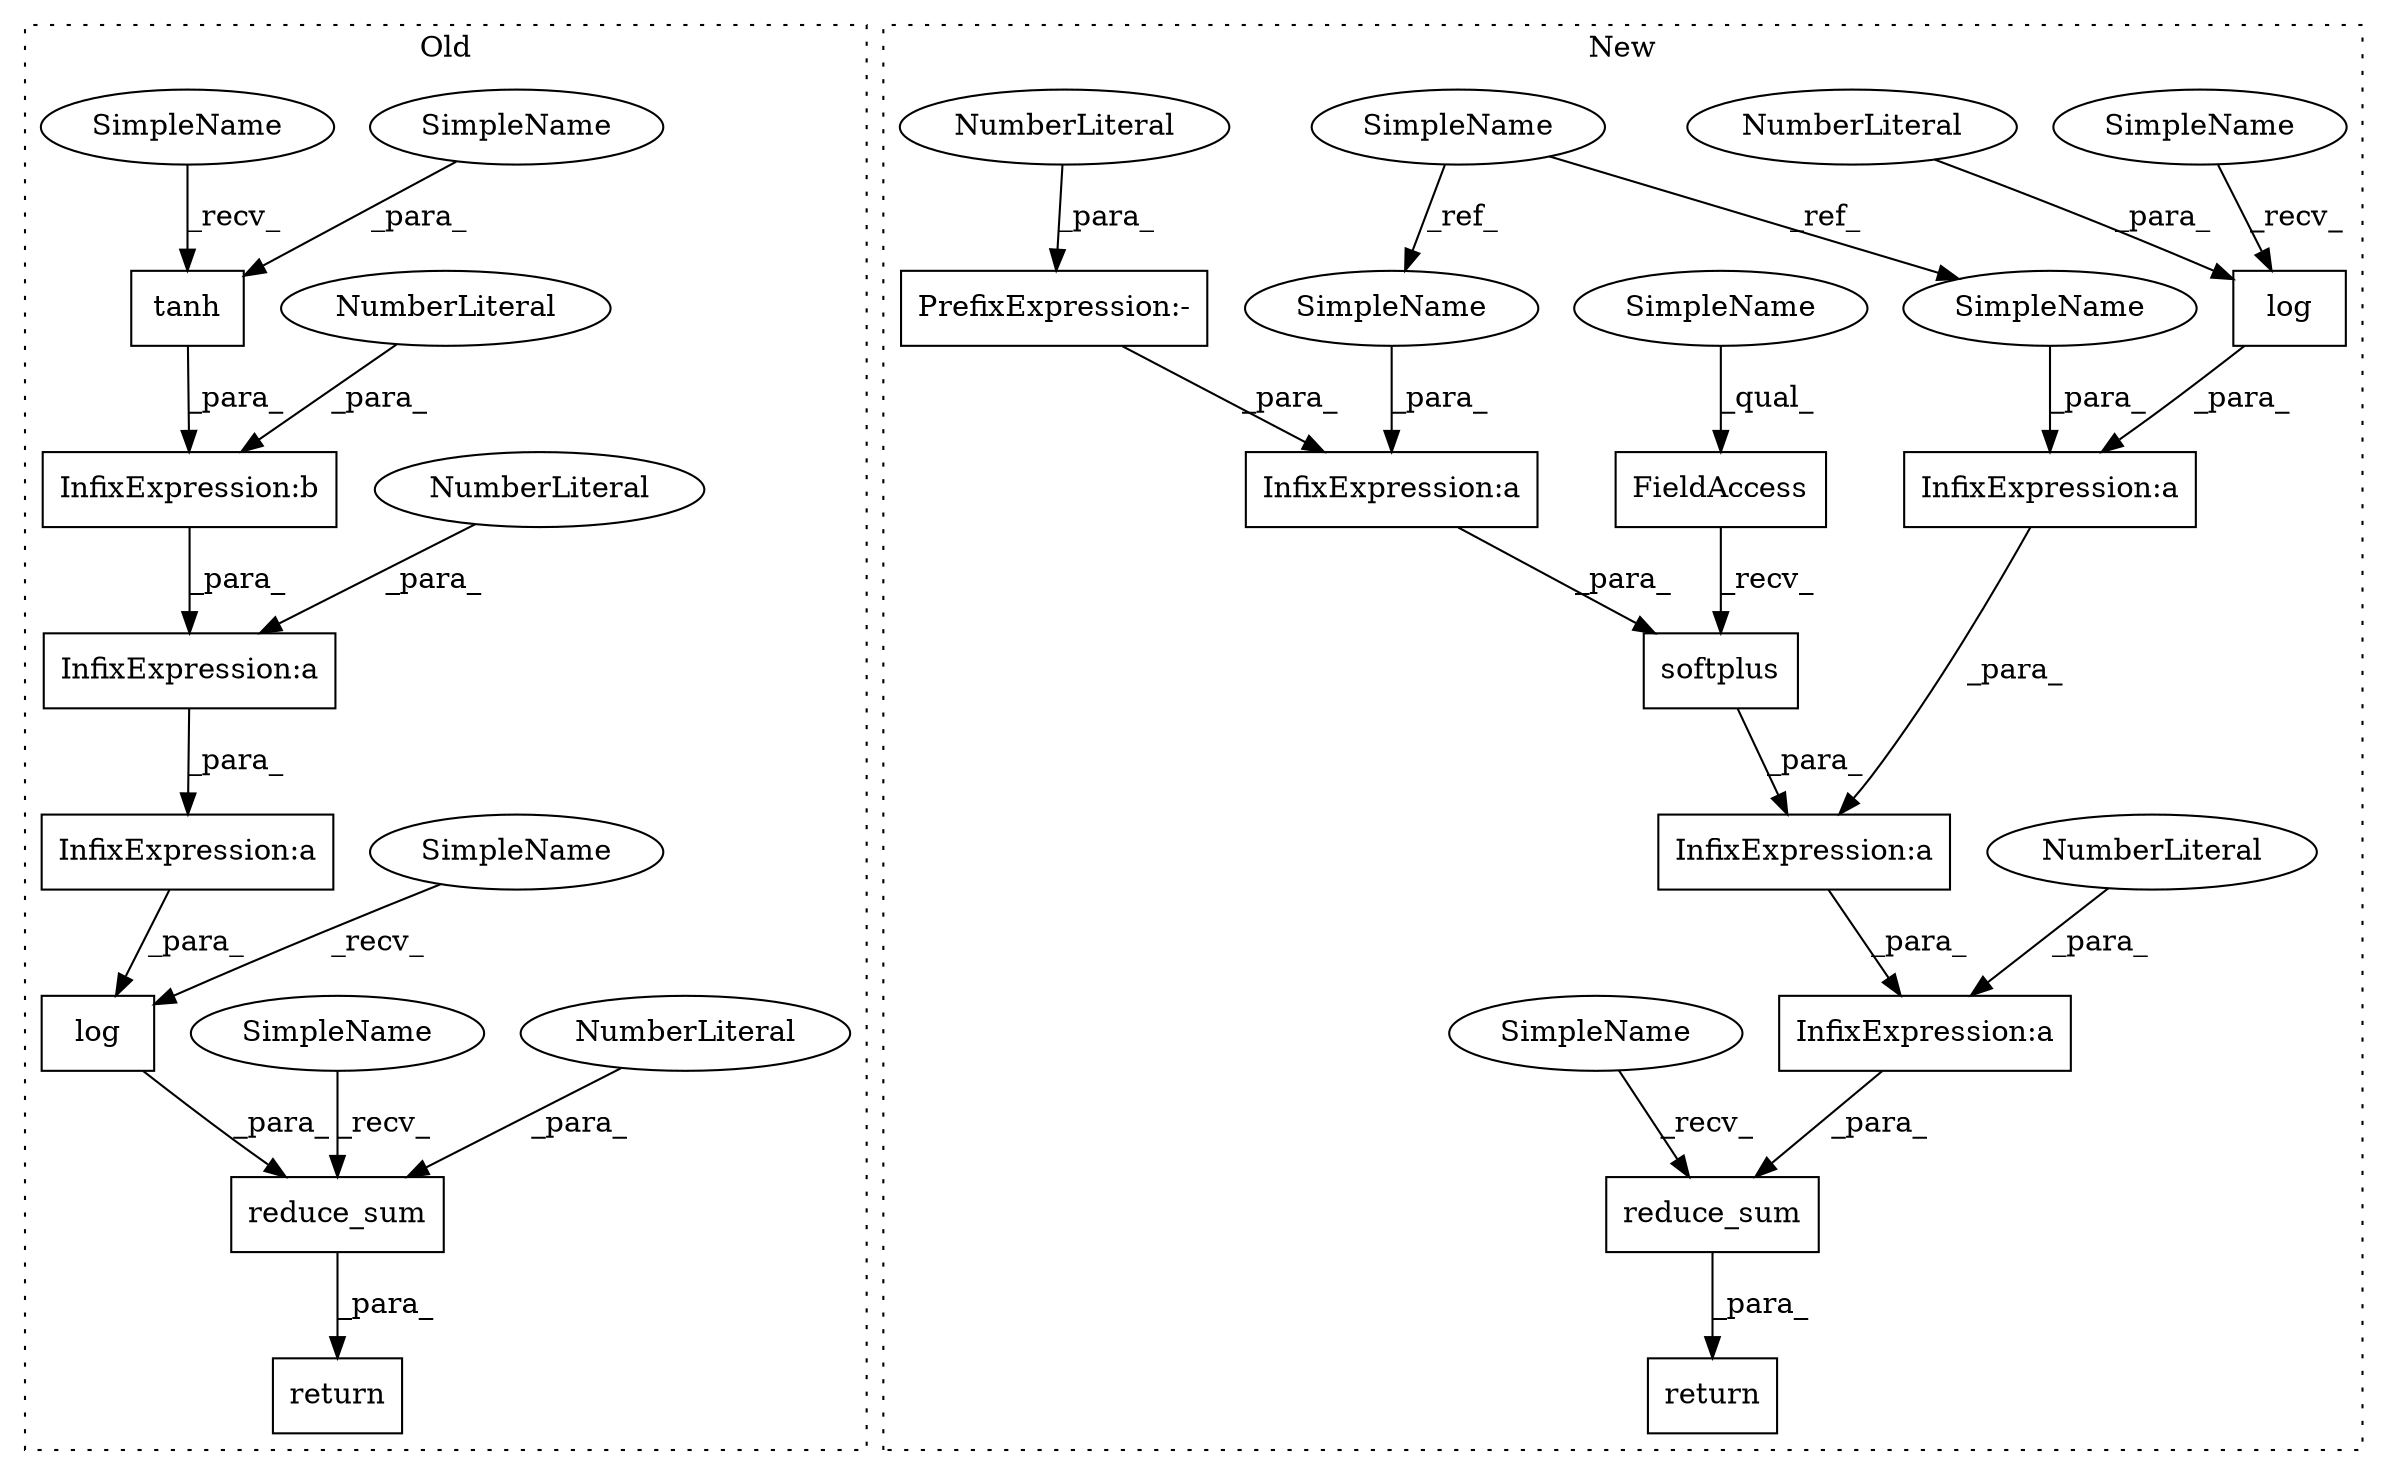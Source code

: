 digraph G {
subgraph cluster0 {
1 [label="log" a="32" s="3614,3660" l="4,1" shape="box"];
4 [label="InfixExpression:a" a="27" s="3620" l="3" shape="box"];
5 [label="NumberLiteral" a="34" s="3619" l="1" shape="ellipse"];
9 [label="tanh" a="32" s="3635,3647" l="5,1" shape="box"];
10 [label="InfixExpression:a" a="27" s="3654" l="3" shape="box"];
12 [label="InfixExpression:b" a="27" s="3648" l="3" shape="box"];
14 [label="NumberLiteral" a="34" s="3651" l="1" shape="ellipse"];
19 [label="reduce_sum" a="32" s="3592,3663" l="11,1" shape="box"];
20 [label="NumberLiteral" a="34" s="3662" l="1" shape="ellipse"];
24 [label="return" a="41" s="3574" l="7" shape="box"];
30 [label="SimpleName" a="42" s="3640" l="7" shape="ellipse"];
31 [label="SimpleName" a="42" s="3581" l="10" shape="ellipse"];
32 [label="SimpleName" a="42" s="3603" l="10" shape="ellipse"];
33 [label="SimpleName" a="42" s="3624" l="10" shape="ellipse"];
label = "Old";
style="dotted";
}
subgraph cluster1 {
2 [label="softplus" a="32" s="4063,4086" l="9,1" shape="box"];
3 [label="FieldAccess" a="22" s="4049" l="13" shape="box"];
6 [label="InfixExpression:a" a="27" s="4046" l="3" shape="box"];
7 [label="InfixExpression:a" a="27" s="4076" l="3" shape="box"];
8 [label="InfixExpression:a" a="27" s="4011" l="3" shape="box"];
11 [label="InfixExpression:a" a="27" s="4035" l="3" shape="box"];
13 [label="NumberLiteral" a="34" s="4008" l="3" shape="ellipse"];
15 [label="reduce_sum" a="32" s="3997,4090" l="11,1" shape="box"];
16 [label="log" a="32" s="4027,4034" l="4,1" shape="box"];
17 [label="NumberLiteral" a="34" s="4031" l="3" shape="ellipse"];
18 [label="SimpleName" a="42" s="3918" l="7" shape="ellipse"];
21 [label="PrefixExpression:-" a="38" s="4072" l="1" shape="box"];
22 [label="NumberLiteral" a="34" s="4073" l="3" shape="ellipse"];
23 [label="return" a="41" s="3979" l="7" shape="box"];
25 [label="SimpleName" a="42" s="4079" l="7" shape="ellipse"];
26 [label="SimpleName" a="42" s="4038" l="7" shape="ellipse"];
27 [label="SimpleName" a="42" s="4016" l="10" shape="ellipse"];
28 [label="SimpleName" a="42" s="4049" l="10" shape="ellipse"];
29 [label="SimpleName" a="42" s="3986" l="10" shape="ellipse"];
label = "New";
style="dotted";
}
1 -> 19 [label="_para_"];
2 -> 6 [label="_para_"];
3 -> 2 [label="_recv_"];
4 -> 10 [label="_para_"];
5 -> 4 [label="_para_"];
6 -> 8 [label="_para_"];
7 -> 2 [label="_para_"];
8 -> 15 [label="_para_"];
9 -> 12 [label="_para_"];
10 -> 1 [label="_para_"];
11 -> 6 [label="_para_"];
12 -> 4 [label="_para_"];
13 -> 8 [label="_para_"];
14 -> 12 [label="_para_"];
15 -> 23 [label="_para_"];
16 -> 11 [label="_para_"];
17 -> 16 [label="_para_"];
18 -> 25 [label="_ref_"];
18 -> 26 [label="_ref_"];
19 -> 24 [label="_para_"];
20 -> 19 [label="_para_"];
21 -> 7 [label="_para_"];
22 -> 21 [label="_para_"];
25 -> 7 [label="_para_"];
26 -> 11 [label="_para_"];
27 -> 16 [label="_recv_"];
28 -> 3 [label="_qual_"];
29 -> 15 [label="_recv_"];
30 -> 9 [label="_para_"];
31 -> 19 [label="_recv_"];
32 -> 1 [label="_recv_"];
33 -> 9 [label="_recv_"];
}